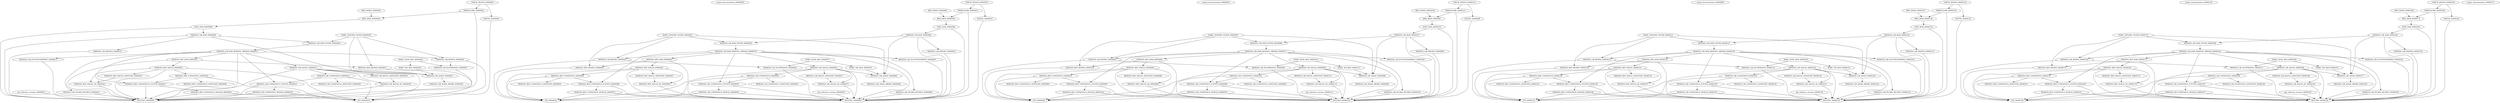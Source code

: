 strict digraph "DOTWorkflow-synthetic-instance" {
 graph [executedat="2024-09-10T17:06:54.002907+02:00",
  makespan=0,
  name="DOTWorkflow-synthetic-instance"
 ];
 CHECK_DESIGN_00000001 [label="CHECK_DESIGN_00000001"];
 TRIMGALORE_00000002 [label="TRIMGALORE_00000002"];
 CHECK_DESIGN_00000001 -> TRIMGALORE_00000002 ;
 FASTQC_00000003 [label="FASTQC_00000003"];
 CHECK_DESIGN_00000001 -> FASTQC_00000003 ;
 BWA_MEM_00000004 [label="BWA_MEM_00000004"];
 TRIMGALORE_00000002 -> BWA_MEM_00000004 ;
 MULTIQC_00000006 [label="MULTIQC_00000006"];
 TRIMGALORE_00000002 -> MULTIQC_00000006 ;
 FASTQC_00000003 -> MULTIQC_00000006 ;
 SORT_BAM_00000008 [label="SORT_BAM_00000008"];
 BWA_MEM_00000004 -> SORT_BAM_00000008 ;
 BWA_INDEX_00000005 [label="BWA_INDEX_00000005"];
 BWA_INDEX_00000005 -> BWA_MEM_00000004 ;
 MERGED_LIB_PLOTPROFILE_00000007 [label="MERGED_LIB_PLOTPROFILE_00000007"];
 MERGED_LIB_PLOTPROFILE_00000007 -> MULTIQC_00000006 ;
 SORT_BAM_00000008 -> MULTIQC_00000006 ;
 MERGED_LIB_BAM_00000009 [label="MERGED_LIB_BAM_00000009"];
 SORT_BAM_00000008 -> MERGED_LIB_BAM_00000009 ;
 MERGED_LIB_BAM_00000009 -> MULTIQC_00000006 ;
 MERGED_LIB_PRESEQ_00000010 [label="MERGED_LIB_PRESEQ_00000010"];
 MERGED_LIB_BAM_00000009 -> MERGED_LIB_PRESEQ_00000010 ;
 MERGED_LIB_ATAQV_00000027 [label="MERGED_LIB_ATAQV_00000027"];
 MERGED_LIB_BAM_00000009 -> MERGED_LIB_ATAQV_00000027 ;
 MERGED_LIB_BAM_FILTER_00000030 [label="MERGED_LIB_BAM_FILTER_00000030"];
 MERGED_LIB_BAM_00000009 -> MERGED_LIB_BAM_FILTER_00000030 ;
 MERGED_LIB_PRESEQ_00000010 -> MULTIQC_00000006 ;
 MERGED_LIB_BAM_REMOVE_ORPHAN_00000011 [label="MERGED_LIB_BAM_REMOVE_ORPHAN_00000011"];
 MERGED_LIB_BAM_REMOVE_ORPHAN_00000011 -> MULTIQC_00000006 ;
 MERGED_LIB_PICARD_METRICS_00000012 [label="MERGED_LIB_PICARD_METRICS_00000012"];
 MERGED_LIB_BAM_REMOVE_ORPHAN_00000011 -> MERGED_LIB_PICARD_METRICS_00000012 ;
 MERGED_LIB_PLOTFINGERPRINT_00000013 [label="MERGED_LIB_PLOTFINGERPRINT_00000013"];
 MERGED_LIB_BAM_REMOVE_ORPHAN_00000011 -> MERGED_LIB_PLOTFINGERPRINT_00000013 ;
 MERGED_LIB_MACS2_00000014 [label="MERGED_LIB_MACS2_00000014"];
 MERGED_LIB_BAM_REMOVE_ORPHAN_00000011 -> MERGED_LIB_MACS2_00000014 ;
 MERGED_LIB_CONSENSUS_COUNTS_00000015 [label="MERGED_LIB_CONSENSUS_COUNTS_00000015"];
 MERGED_LIB_BAM_REMOVE_ORPHAN_00000011 -> MERGED_LIB_CONSENSUS_COUNTS_00000015 ;
 MERGED_REP_BAM_00000016 [label="MERGED_REP_BAM_00000016"];
 MERGED_LIB_BAM_REMOVE_ORPHAN_00000011 -> MERGED_REP_BAM_00000016 ;
 MERGED_REP_CONSENSUS_COUNTS_00000017 [label="MERGED_REP_CONSENSUS_COUNTS_00000017"];
 MERGED_LIB_BAM_REMOVE_ORPHAN_00000011 -> MERGED_REP_CONSENSUS_COUNTS_00000017 ;
 MERGED_LIB_BIGWIG_00000026 [label="MERGED_LIB_BIGWIG_00000026"];
 MERGED_LIB_BAM_REMOVE_ORPHAN_00000011 -> MERGED_LIB_BIGWIG_00000026 ;
 MERGED_LIB_PICARD_METRICS_00000012 -> MULTIQC_00000006 ;
 MERGED_LIB_PLOTFINGERPRINT_00000013 -> MULTIQC_00000006 ;
 MERGED_LIB_MACS2_00000014 -> MULTIQC_00000006 ;
 MERGED_LIB_MACS2_QC_00000018 [label="MERGED_LIB_MACS2_QC_00000018"];
 MERGED_LIB_MACS2_00000014 -> MERGED_LIB_MACS2_QC_00000018 ;
 MERGED_LIB_MACS2_00000014 -> MERGED_LIB_ATAQV_00000027 ;
 MERGED_LIB_CONSENSUS_00000032 [label="MERGED_LIB_CONSENSUS_00000032"];
 MERGED_LIB_MACS2_00000014 -> MERGED_LIB_CONSENSUS_00000032 ;
 IGV_00000034 [label="IGV_00000034"];
 MERGED_LIB_MACS2_00000014 -> IGV_00000034 ;
 MERGED_LIB_MACS2_ANNOTATE_00000035 [label="MERGED_LIB_MACS2_ANNOTATE_00000035"];
 MERGED_LIB_MACS2_00000014 -> MERGED_LIB_MACS2_ANNOTATE_00000035 ;
 MERGED_LIB_CONSENSUS_COUNTS_00000015 -> MULTIQC_00000006 ;
 MERGED_LIB_CONSENSUS_DESEQ2_00000019 [label="MERGED_LIB_CONSENSUS_DESEQ2_00000019"];
 MERGED_LIB_CONSENSUS_COUNTS_00000015 -> MERGED_LIB_CONSENSUS_DESEQ2_00000019 ;
 MERGED_REP_BAM_00000016 -> MULTIQC_00000006 ;
 MERGED_REP_MACS2_00000020 [label="MERGED_REP_MACS2_00000020"];
 MERGED_REP_BAM_00000016 -> MERGED_REP_MACS2_00000020 ;
 MERGED_REP_BIGWIG_00000031 [label="MERGED_REP_BIGWIG_00000031"];
 MERGED_REP_BAM_00000016 -> MERGED_REP_BIGWIG_00000031 ;
 MERGED_REP_CONSENSUS_COUNTS_00000017 -> MULTIQC_00000006 ;
 MERGED_REP_CONSENSUS_DESEQ2_00000022 [label="MERGED_REP_CONSENSUS_DESEQ2_00000022"];
 MERGED_REP_CONSENSUS_COUNTS_00000017 -> MERGED_REP_CONSENSUS_DESEQ2_00000022 ;
 MERGED_LIB_MACS2_QC_00000018 -> MULTIQC_00000006 ;
 MERGED_LIB_CONSENSUS_DESEQ2_00000019 -> MULTIQC_00000006 ;
 MERGED_LIB_CONSENSUS_DESEQ2_00000019 -> IGV_00000034 ;
 MERGED_REP_MACS2_00000020 -> MULTIQC_00000006 ;
 MERGED_REP_MACS2_QC_00000021 [label="MERGED_REP_MACS2_QC_00000021"];
 MERGED_REP_MACS2_00000020 -> MERGED_REP_MACS2_QC_00000021 ;
 MERGED_REP_CONSENSUS_00000033 [label="MERGED_REP_CONSENSUS_00000033"];
 MERGED_REP_MACS2_00000020 -> MERGED_REP_CONSENSUS_00000033 ;
 MERGED_REP_MACS2_00000020 -> IGV_00000034 ;
 MERGED_REP_MACS2_ANNOTATE_00000037 [label="MERGED_REP_MACS2_ANNOTATE_00000037"];
 MERGED_REP_MACS2_00000020 -> MERGED_REP_MACS2_ANNOTATE_00000037 ;
 MERGED_REP_MACS2_QC_00000021 -> MULTIQC_00000006 ;
 MERGED_REP_CONSENSUS_DESEQ2_00000022 -> MULTIQC_00000006 ;
 MERGED_REP_CONSENSUS_DESEQ2_00000022 -> IGV_00000034 ;
 get_software_versions_00000023 [label="get_software_versions_00000023"];
 get_software_versions_00000023 -> MULTIQC_00000006 ;
 MAKE_GENE_BED_00000024 [label="MAKE_GENE_BED_00000024"];
 MAKE_GENE_BED_00000024 -> MERGED_LIB_PLOTPROFILE_00000007 ;
 MAKE_TSS_BED_00000025 [label="MAKE_TSS_BED_00000025"];
 MAKE_GENE_BED_00000024 -> MAKE_TSS_BED_00000025 ;
 MAKE_TSS_BED_00000025 -> MERGED_LIB_ATAQV_00000027 ;
 MERGED_LIB_BIGWIG_00000026 -> MERGED_LIB_PLOTPROFILE_00000007 ;
 MERGED_LIB_BIGWIG_00000026 -> IGV_00000034 ;
 MERGED_LIB_ATAQV_MKARV_00000029 [label="MERGED_LIB_ATAQV_MKARV_00000029"];
 MERGED_LIB_ATAQV_00000027 -> MERGED_LIB_ATAQV_MKARV_00000029 ;
 MAKE_GENOME_FILTER_00000028 [label="MAKE_GENOME_FILTER_00000028"];
 MAKE_GENOME_FILTER_00000028 -> MERGED_LIB_BIGWIG_00000026 ;
 MAKE_GENOME_FILTER_00000028 -> MERGED_LIB_ATAQV_00000027 ;
 MAKE_GENOME_FILTER_00000028 -> MERGED_LIB_BAM_FILTER_00000030 ;
 MAKE_GENOME_FILTER_00000028 -> MERGED_REP_BIGWIG_00000031 ;
 MERGED_LIB_BAM_FILTER_00000030 -> MERGED_LIB_BAM_REMOVE_ORPHAN_00000011 ;
 MERGED_REP_BIGWIG_00000031 -> IGV_00000034 ;
 MERGED_LIB_CONSENSUS_00000032 -> MERGED_LIB_CONSENSUS_COUNTS_00000015 ;
 MERGED_LIB_CONSENSUS_00000032 -> IGV_00000034 ;
 MERGED_LIB_CONSENSUS_ANNOTATE_00000036 [label="MERGED_LIB_CONSENSUS_ANNOTATE_00000036"];
 MERGED_LIB_CONSENSUS_00000032 -> MERGED_LIB_CONSENSUS_ANNOTATE_00000036 ;
 MERGED_REP_CONSENSUS_00000033 -> MERGED_REP_CONSENSUS_COUNTS_00000017 ;
 MERGED_REP_CONSENSUS_00000033 -> IGV_00000034 ;
 MERGED_REP_CONSENSUS_ANNOTATE_00000038 [label="MERGED_REP_CONSENSUS_ANNOTATE_00000038"];
 MERGED_REP_CONSENSUS_00000033 -> MERGED_REP_CONSENSUS_ANNOTATE_00000038 ;
 MERGED_LIB_MACS2_ANNOTATE_00000035 -> MERGED_LIB_MACS2_QC_00000018 ;
 MERGED_REP_MACS2_ANNOTATE_00000037 -> MERGED_REP_MACS2_QC_00000021 ;
 output_documentation_00000039 [label="output_documentation_00000039"];
 MERGED_LIB_CONSENSUS_DESEQ2_00000040 [label="MERGED_LIB_CONSENSUS_DESEQ2_00000040"];
 IGV_00000043 [label="IGV_00000043"];
 MERGED_LIB_CONSENSUS_DESEQ2_00000040 -> IGV_00000043 ;
 MULTIQC_00000065 [label="MULTIQC_00000065"];
 MERGED_LIB_CONSENSUS_DESEQ2_00000040 -> MULTIQC_00000065 ;
 MERGED_LIB_PRESEQ_00000041 [label="MERGED_LIB_PRESEQ_00000041"];
 MERGED_LIB_PRESEQ_00000041 -> MULTIQC_00000065 ;
 MERGED_LIB_BIGWIG_00000042 [label="MERGED_LIB_BIGWIG_00000042"];
 MERGED_LIB_BIGWIG_00000042 -> IGV_00000043 ;
 MERGED_LIB_PLOTPROFILE_00000054 [label="MERGED_LIB_PLOTPROFILE_00000054"];
 MERGED_LIB_BIGWIG_00000042 -> MERGED_LIB_PLOTPROFILE_00000054 ;
 MERGED_REP_CONSENSUS_ANNOTATE_00000044 [label="MERGED_REP_CONSENSUS_ANNOTATE_00000044"];
 MERGED_REP_MACS2_00000045 [label="MERGED_REP_MACS2_00000045"];
 MERGED_REP_MACS2_00000045 -> IGV_00000043 ;
 MERGED_REP_MACS2_ANNOTATE_00000057 [label="MERGED_REP_MACS2_ANNOTATE_00000057"];
 MERGED_REP_MACS2_00000045 -> MERGED_REP_MACS2_ANNOTATE_00000057 ;
 MERGED_REP_MACS2_QC_00000059 [label="MERGED_REP_MACS2_QC_00000059"];
 MERGED_REP_MACS2_00000045 -> MERGED_REP_MACS2_QC_00000059 ;
 MERGED_REP_CONSENSUS_00000062 [label="MERGED_REP_CONSENSUS_00000062"];
 MERGED_REP_MACS2_00000045 -> MERGED_REP_CONSENSUS_00000062 ;
 MERGED_REP_MACS2_00000045 -> MULTIQC_00000065 ;
 MERGED_LIB_ATAQV_MKARV_00000046 [label="MERGED_LIB_ATAQV_MKARV_00000046"];
 FASTQC_00000047 [label="FASTQC_00000047"];
 FASTQC_00000047 -> MULTIQC_00000065 ;
 MERGED_REP_CONSENSUS_COUNTS_00000048 [label="MERGED_REP_CONSENSUS_COUNTS_00000048"];
 MERGED_REP_CONSENSUS_COUNTS_00000048 -> MULTIQC_00000065 ;
 MERGED_REP_CONSENSUS_DESEQ2_00000070 [label="MERGED_REP_CONSENSUS_DESEQ2_00000070"];
 MERGED_REP_CONSENSUS_COUNTS_00000048 -> MERGED_REP_CONSENSUS_DESEQ2_00000070 ;
 MERGED_LIB_BAM_FILTER_00000049 [label="MERGED_LIB_BAM_FILTER_00000049"];
 MERGED_LIB_BAM_REMOVE_ORPHAN_00000078 [label="MERGED_LIB_BAM_REMOVE_ORPHAN_00000078"];
 MERGED_LIB_BAM_FILTER_00000049 -> MERGED_LIB_BAM_REMOVE_ORPHAN_00000078 ;
 MERGED_LIB_CONSENSUS_COUNTS_00000050 [label="MERGED_LIB_CONSENSUS_COUNTS_00000050"];
 MERGED_LIB_CONSENSUS_COUNTS_00000050 -> MERGED_LIB_CONSENSUS_DESEQ2_00000040 ;
 MERGED_LIB_CONSENSUS_COUNTS_00000050 -> MULTIQC_00000065 ;
 MERGED_LIB_MACS2_00000051 [label="MERGED_LIB_MACS2_00000051"];
 MERGED_LIB_MACS2_00000051 -> IGV_00000043 ;
 MERGED_LIB_ATAQV_00000060 [label="MERGED_LIB_ATAQV_00000060"];
 MERGED_LIB_MACS2_00000051 -> MERGED_LIB_ATAQV_00000060 ;
 MERGED_LIB_CONSENSUS_00000063 [label="MERGED_LIB_CONSENSUS_00000063"];
 MERGED_LIB_MACS2_00000051 -> MERGED_LIB_CONSENSUS_00000063 ;
 MERGED_LIB_MACS2_00000051 -> MULTIQC_00000065 ;
 MERGED_LIB_MACS2_ANNOTATE_00000071 [label="MERGED_LIB_MACS2_ANNOTATE_00000071"];
 MERGED_LIB_MACS2_00000051 -> MERGED_LIB_MACS2_ANNOTATE_00000071 ;
 MERGED_LIB_MACS2_QC_00000073 [label="MERGED_LIB_MACS2_QC_00000073"];
 MERGED_LIB_MACS2_00000051 -> MERGED_LIB_MACS2_QC_00000073 ;
 MERGED_LIB_CONSENSUS_ANNOTATE_00000052 [label="MERGED_LIB_CONSENSUS_ANNOTATE_00000052"];
 MAKE_GENOME_FILTER_00000053 [label="MAKE_GENOME_FILTER_00000053"];
 MAKE_GENOME_FILTER_00000053 -> MERGED_LIB_BIGWIG_00000042 ;
 MAKE_GENOME_FILTER_00000053 -> MERGED_LIB_BAM_FILTER_00000049 ;
 MAKE_GENOME_FILTER_00000053 -> MERGED_LIB_ATAQV_00000060 ;
 MERGED_REP_BIGWIG_00000061 [label="MERGED_REP_BIGWIG_00000061"];
 MAKE_GENOME_FILTER_00000053 -> MERGED_REP_BIGWIG_00000061 ;
 MERGED_LIB_PLOTPROFILE_00000054 -> MULTIQC_00000065 ;
 MERGED_REP_BAM_00000055 [label="MERGED_REP_BAM_00000055"];
 MERGED_REP_BAM_00000055 -> MERGED_REP_MACS2_00000045 ;
 MERGED_REP_BAM_00000055 -> MERGED_REP_BIGWIG_00000061 ;
 MERGED_REP_BAM_00000055 -> MULTIQC_00000065 ;
 output_documentation_00000056 [label="output_documentation_00000056"];
 MERGED_REP_MACS2_ANNOTATE_00000057 -> MERGED_REP_MACS2_QC_00000059 ;
 BWA_MEM_00000058 [label="BWA_MEM_00000058"];
 SORT_BAM_00000064 [label="SORT_BAM_00000064"];
 BWA_MEM_00000058 -> SORT_BAM_00000064 ;
 MERGED_REP_MACS2_QC_00000059 -> MULTIQC_00000065 ;
 MERGED_LIB_ATAQV_00000060 -> MERGED_LIB_ATAQV_MKARV_00000046 ;
 MERGED_REP_BIGWIG_00000061 -> IGV_00000043 ;
 MERGED_REP_CONSENSUS_00000062 -> IGV_00000043 ;
 MERGED_REP_CONSENSUS_00000062 -> MERGED_REP_CONSENSUS_ANNOTATE_00000044 ;
 MERGED_REP_CONSENSUS_00000062 -> MERGED_REP_CONSENSUS_COUNTS_00000048 ;
 MERGED_LIB_CONSENSUS_00000063 -> IGV_00000043 ;
 MERGED_LIB_CONSENSUS_00000063 -> MERGED_LIB_CONSENSUS_COUNTS_00000050 ;
 MERGED_LIB_CONSENSUS_00000063 -> MERGED_LIB_CONSENSUS_ANNOTATE_00000052 ;
 SORT_BAM_00000064 -> MULTIQC_00000065 ;
 MERGED_LIB_BAM_00000068 [label="MERGED_LIB_BAM_00000068"];
 SORT_BAM_00000064 -> MERGED_LIB_BAM_00000068 ;
 MERGED_LIB_PICARD_METRICS_00000066 [label="MERGED_LIB_PICARD_METRICS_00000066"];
 MERGED_LIB_PICARD_METRICS_00000066 -> MULTIQC_00000065 ;
 MERGED_LIB_PLOTFINGERPRINT_00000067 [label="MERGED_LIB_PLOTFINGERPRINT_00000067"];
 MERGED_LIB_PLOTFINGERPRINT_00000067 -> MULTIQC_00000065 ;
 MERGED_LIB_BAM_00000068 -> MERGED_LIB_PRESEQ_00000041 ;
 MERGED_LIB_BAM_00000068 -> MERGED_LIB_BAM_FILTER_00000049 ;
 MERGED_LIB_BAM_00000068 -> MERGED_LIB_ATAQV_00000060 ;
 MERGED_LIB_BAM_00000068 -> MULTIQC_00000065 ;
 BWA_INDEX_00000069 [label="BWA_INDEX_00000069"];
 BWA_INDEX_00000069 -> BWA_MEM_00000058 ;
 MERGED_REP_CONSENSUS_DESEQ2_00000070 -> IGV_00000043 ;
 MERGED_REP_CONSENSUS_DESEQ2_00000070 -> MULTIQC_00000065 ;
 MERGED_LIB_MACS2_ANNOTATE_00000071 -> MERGED_LIB_MACS2_QC_00000073 ;
 TRIMGALORE_00000072 [label="TRIMGALORE_00000072"];
 TRIMGALORE_00000072 -> BWA_MEM_00000058 ;
 TRIMGALORE_00000072 -> MULTIQC_00000065 ;
 MERGED_LIB_MACS2_QC_00000073 -> MULTIQC_00000065 ;
 MAKE_TSS_BED_00000074 [label="MAKE_TSS_BED_00000074"];
 MAKE_TSS_BED_00000074 -> MERGED_LIB_ATAQV_00000060 ;
 CHECK_DESIGN_00000075 [label="CHECK_DESIGN_00000075"];
 CHECK_DESIGN_00000075 -> FASTQC_00000047 ;
 CHECK_DESIGN_00000075 -> TRIMGALORE_00000072 ;
 get_software_versions_00000076 [label="get_software_versions_00000076"];
 get_software_versions_00000076 -> MULTIQC_00000065 ;
 MAKE_GENE_BED_00000077 [label="MAKE_GENE_BED_00000077"];
 MAKE_GENE_BED_00000077 -> MERGED_LIB_PLOTPROFILE_00000054 ;
 MAKE_GENE_BED_00000077 -> MAKE_TSS_BED_00000074 ;
 MERGED_LIB_BAM_REMOVE_ORPHAN_00000078 -> MERGED_LIB_BIGWIG_00000042 ;
 MERGED_LIB_BAM_REMOVE_ORPHAN_00000078 -> MERGED_REP_CONSENSUS_COUNTS_00000048 ;
 MERGED_LIB_BAM_REMOVE_ORPHAN_00000078 -> MERGED_LIB_CONSENSUS_COUNTS_00000050 ;
 MERGED_LIB_BAM_REMOVE_ORPHAN_00000078 -> MERGED_LIB_MACS2_00000051 ;
 MERGED_LIB_BAM_REMOVE_ORPHAN_00000078 -> MERGED_REP_BAM_00000055 ;
 MERGED_LIB_BAM_REMOVE_ORPHAN_00000078 -> MULTIQC_00000065 ;
 MERGED_LIB_BAM_REMOVE_ORPHAN_00000078 -> MERGED_LIB_PICARD_METRICS_00000066 ;
 MERGED_LIB_BAM_REMOVE_ORPHAN_00000078 -> MERGED_LIB_PLOTFINGERPRINT_00000067 ;
 MERGED_LIB_CONSENSUS_DESEQ2_00000079 [label="MERGED_LIB_CONSENSUS_DESEQ2_00000079"];
 IGV_00000082 [label="IGV_00000082"];
 MERGED_LIB_CONSENSUS_DESEQ2_00000079 -> IGV_00000082 ;
 MULTIQC_00000104 [label="MULTIQC_00000104"];
 MERGED_LIB_CONSENSUS_DESEQ2_00000079 -> MULTIQC_00000104 ;
 MERGED_LIB_PRESEQ_00000080 [label="MERGED_LIB_PRESEQ_00000080"];
 MERGED_LIB_PRESEQ_00000080 -> MULTIQC_00000104 ;
 MERGED_LIB_BIGWIG_00000081 [label="MERGED_LIB_BIGWIG_00000081"];
 MERGED_LIB_BIGWIG_00000081 -> IGV_00000082 ;
 MERGED_LIB_PLOTPROFILE_00000093 [label="MERGED_LIB_PLOTPROFILE_00000093"];
 MERGED_LIB_BIGWIG_00000081 -> MERGED_LIB_PLOTPROFILE_00000093 ;
 MERGED_REP_CONSENSUS_ANNOTATE_00000083 [label="MERGED_REP_CONSENSUS_ANNOTATE_00000083"];
 MERGED_REP_MACS2_00000084 [label="MERGED_REP_MACS2_00000084"];
 MERGED_REP_MACS2_00000084 -> IGV_00000082 ;
 MERGED_REP_MACS2_ANNOTATE_00000096 [label="MERGED_REP_MACS2_ANNOTATE_00000096"];
 MERGED_REP_MACS2_00000084 -> MERGED_REP_MACS2_ANNOTATE_00000096 ;
 MERGED_REP_MACS2_QC_00000098 [label="MERGED_REP_MACS2_QC_00000098"];
 MERGED_REP_MACS2_00000084 -> MERGED_REP_MACS2_QC_00000098 ;
 MERGED_REP_CONSENSUS_00000101 [label="MERGED_REP_CONSENSUS_00000101"];
 MERGED_REP_MACS2_00000084 -> MERGED_REP_CONSENSUS_00000101 ;
 MERGED_REP_MACS2_00000084 -> MULTIQC_00000104 ;
 MERGED_LIB_ATAQV_MKARV_00000085 [label="MERGED_LIB_ATAQV_MKARV_00000085"];
 FASTQC_00000086 [label="FASTQC_00000086"];
 FASTQC_00000086 -> MULTIQC_00000104 ;
 MERGED_REP_CONSENSUS_COUNTS_00000087 [label="MERGED_REP_CONSENSUS_COUNTS_00000087"];
 MERGED_REP_CONSENSUS_COUNTS_00000087 -> MULTIQC_00000104 ;
 MERGED_REP_CONSENSUS_DESEQ2_00000109 [label="MERGED_REP_CONSENSUS_DESEQ2_00000109"];
 MERGED_REP_CONSENSUS_COUNTS_00000087 -> MERGED_REP_CONSENSUS_DESEQ2_00000109 ;
 MERGED_LIB_BAM_FILTER_00000088 [label="MERGED_LIB_BAM_FILTER_00000088"];
 MERGED_LIB_BAM_REMOVE_ORPHAN_00000117 [label="MERGED_LIB_BAM_REMOVE_ORPHAN_00000117"];
 MERGED_LIB_BAM_FILTER_00000088 -> MERGED_LIB_BAM_REMOVE_ORPHAN_00000117 ;
 MERGED_LIB_CONSENSUS_COUNTS_00000089 [label="MERGED_LIB_CONSENSUS_COUNTS_00000089"];
 MERGED_LIB_CONSENSUS_COUNTS_00000089 -> MERGED_LIB_CONSENSUS_DESEQ2_00000079 ;
 MERGED_LIB_CONSENSUS_COUNTS_00000089 -> MULTIQC_00000104 ;
 MERGED_LIB_MACS2_00000090 [label="MERGED_LIB_MACS2_00000090"];
 MERGED_LIB_MACS2_00000090 -> IGV_00000082 ;
 MERGED_LIB_ATAQV_00000099 [label="MERGED_LIB_ATAQV_00000099"];
 MERGED_LIB_MACS2_00000090 -> MERGED_LIB_ATAQV_00000099 ;
 MERGED_LIB_CONSENSUS_00000102 [label="MERGED_LIB_CONSENSUS_00000102"];
 MERGED_LIB_MACS2_00000090 -> MERGED_LIB_CONSENSUS_00000102 ;
 MERGED_LIB_MACS2_00000090 -> MULTIQC_00000104 ;
 MERGED_LIB_MACS2_ANNOTATE_00000110 [label="MERGED_LIB_MACS2_ANNOTATE_00000110"];
 MERGED_LIB_MACS2_00000090 -> MERGED_LIB_MACS2_ANNOTATE_00000110 ;
 MERGED_LIB_MACS2_QC_00000112 [label="MERGED_LIB_MACS2_QC_00000112"];
 MERGED_LIB_MACS2_00000090 -> MERGED_LIB_MACS2_QC_00000112 ;
 MERGED_LIB_CONSENSUS_ANNOTATE_00000091 [label="MERGED_LIB_CONSENSUS_ANNOTATE_00000091"];
 MAKE_GENOME_FILTER_00000092 [label="MAKE_GENOME_FILTER_00000092"];
 MAKE_GENOME_FILTER_00000092 -> MERGED_LIB_BIGWIG_00000081 ;
 MAKE_GENOME_FILTER_00000092 -> MERGED_LIB_BAM_FILTER_00000088 ;
 MAKE_GENOME_FILTER_00000092 -> MERGED_LIB_ATAQV_00000099 ;
 MERGED_REP_BIGWIG_00000100 [label="MERGED_REP_BIGWIG_00000100"];
 MAKE_GENOME_FILTER_00000092 -> MERGED_REP_BIGWIG_00000100 ;
 MERGED_LIB_PLOTPROFILE_00000093 -> MULTIQC_00000104 ;
 MERGED_REP_BAM_00000094 [label="MERGED_REP_BAM_00000094"];
 MERGED_REP_BAM_00000094 -> MERGED_REP_MACS2_00000084 ;
 MERGED_REP_BAM_00000094 -> MERGED_REP_BIGWIG_00000100 ;
 MERGED_REP_BAM_00000094 -> MULTIQC_00000104 ;
 output_documentation_00000095 [label="output_documentation_00000095"];
 MERGED_REP_MACS2_ANNOTATE_00000096 -> MERGED_REP_MACS2_QC_00000098 ;
 BWA_MEM_00000097 [label="BWA_MEM_00000097"];
 SORT_BAM_00000103 [label="SORT_BAM_00000103"];
 BWA_MEM_00000097 -> SORT_BAM_00000103 ;
 MERGED_REP_MACS2_QC_00000098 -> MULTIQC_00000104 ;
 MERGED_LIB_ATAQV_00000099 -> MERGED_LIB_ATAQV_MKARV_00000085 ;
 MERGED_REP_BIGWIG_00000100 -> IGV_00000082 ;
 MERGED_REP_CONSENSUS_00000101 -> IGV_00000082 ;
 MERGED_REP_CONSENSUS_00000101 -> MERGED_REP_CONSENSUS_ANNOTATE_00000083 ;
 MERGED_REP_CONSENSUS_00000101 -> MERGED_REP_CONSENSUS_COUNTS_00000087 ;
 MERGED_LIB_CONSENSUS_00000102 -> IGV_00000082 ;
 MERGED_LIB_CONSENSUS_00000102 -> MERGED_LIB_CONSENSUS_COUNTS_00000089 ;
 MERGED_LIB_CONSENSUS_00000102 -> MERGED_LIB_CONSENSUS_ANNOTATE_00000091 ;
 SORT_BAM_00000103 -> MULTIQC_00000104 ;
 MERGED_LIB_BAM_00000107 [label="MERGED_LIB_BAM_00000107"];
 SORT_BAM_00000103 -> MERGED_LIB_BAM_00000107 ;
 MERGED_LIB_PICARD_METRICS_00000105 [label="MERGED_LIB_PICARD_METRICS_00000105"];
 MERGED_LIB_PICARD_METRICS_00000105 -> MULTIQC_00000104 ;
 MERGED_LIB_PLOTFINGERPRINT_00000106 [label="MERGED_LIB_PLOTFINGERPRINT_00000106"];
 MERGED_LIB_PLOTFINGERPRINT_00000106 -> MULTIQC_00000104 ;
 MERGED_LIB_BAM_00000107 -> MERGED_LIB_PRESEQ_00000080 ;
 MERGED_LIB_BAM_00000107 -> MERGED_LIB_BAM_FILTER_00000088 ;
 MERGED_LIB_BAM_00000107 -> MERGED_LIB_ATAQV_00000099 ;
 MERGED_LIB_BAM_00000107 -> MULTIQC_00000104 ;
 BWA_INDEX_00000108 [label="BWA_INDEX_00000108"];
 BWA_INDEX_00000108 -> BWA_MEM_00000097 ;
 MERGED_REP_CONSENSUS_DESEQ2_00000109 -> IGV_00000082 ;
 MERGED_REP_CONSENSUS_DESEQ2_00000109 -> MULTIQC_00000104 ;
 MERGED_LIB_MACS2_ANNOTATE_00000110 -> MERGED_LIB_MACS2_QC_00000112 ;
 TRIMGALORE_00000111 [label="TRIMGALORE_00000111"];
 TRIMGALORE_00000111 -> BWA_MEM_00000097 ;
 TRIMGALORE_00000111 -> MULTIQC_00000104 ;
 MERGED_LIB_MACS2_QC_00000112 -> MULTIQC_00000104 ;
 MAKE_TSS_BED_00000113 [label="MAKE_TSS_BED_00000113"];
 MAKE_TSS_BED_00000113 -> MERGED_LIB_ATAQV_00000099 ;
 CHECK_DESIGN_00000114 [label="CHECK_DESIGN_00000114"];
 CHECK_DESIGN_00000114 -> FASTQC_00000086 ;
 CHECK_DESIGN_00000114 -> TRIMGALORE_00000111 ;
 get_software_versions_00000115 [label="get_software_versions_00000115"];
 get_software_versions_00000115 -> MULTIQC_00000104 ;
 MAKE_GENE_BED_00000116 [label="MAKE_GENE_BED_00000116"];
 MAKE_GENE_BED_00000116 -> MERGED_LIB_PLOTPROFILE_00000093 ;
 MAKE_GENE_BED_00000116 -> MAKE_TSS_BED_00000113 ;
 MERGED_LIB_BAM_REMOVE_ORPHAN_00000117 -> MERGED_LIB_BIGWIG_00000081 ;
 MERGED_LIB_BAM_REMOVE_ORPHAN_00000117 -> MERGED_REP_CONSENSUS_COUNTS_00000087 ;
 MERGED_LIB_BAM_REMOVE_ORPHAN_00000117 -> MERGED_LIB_CONSENSUS_COUNTS_00000089 ;
 MERGED_LIB_BAM_REMOVE_ORPHAN_00000117 -> MERGED_LIB_MACS2_00000090 ;
 MERGED_LIB_BAM_REMOVE_ORPHAN_00000117 -> MERGED_REP_BAM_00000094 ;
 MERGED_LIB_BAM_REMOVE_ORPHAN_00000117 -> MULTIQC_00000104 ;
 MERGED_LIB_BAM_REMOVE_ORPHAN_00000117 -> MERGED_LIB_PICARD_METRICS_00000105 ;
 MERGED_LIB_BAM_REMOVE_ORPHAN_00000117 -> MERGED_LIB_PLOTFINGERPRINT_00000106 ;
 MERGED_LIB_CONSENSUS_DESEQ2_00000118 [label="MERGED_LIB_CONSENSUS_DESEQ2_00000118"];
 IGV_00000121 [label="IGV_00000121"];
 MERGED_LIB_CONSENSUS_DESEQ2_00000118 -> IGV_00000121 ;
 MULTIQC_00000143 [label="MULTIQC_00000143"];
 MERGED_LIB_CONSENSUS_DESEQ2_00000118 -> MULTIQC_00000143 ;
 MERGED_LIB_PRESEQ_00000119 [label="MERGED_LIB_PRESEQ_00000119"];
 MERGED_LIB_PRESEQ_00000119 -> MULTIQC_00000143 ;
 MERGED_LIB_BIGWIG_00000120 [label="MERGED_LIB_BIGWIG_00000120"];
 MERGED_LIB_BIGWIG_00000120 -> IGV_00000121 ;
 MERGED_LIB_PLOTPROFILE_00000132 [label="MERGED_LIB_PLOTPROFILE_00000132"];
 MERGED_LIB_BIGWIG_00000120 -> MERGED_LIB_PLOTPROFILE_00000132 ;
 MERGED_REP_CONSENSUS_ANNOTATE_00000122 [label="MERGED_REP_CONSENSUS_ANNOTATE_00000122"];
 MERGED_REP_MACS2_00000123 [label="MERGED_REP_MACS2_00000123"];
 MERGED_REP_MACS2_00000123 -> IGV_00000121 ;
 MERGED_REP_MACS2_ANNOTATE_00000135 [label="MERGED_REP_MACS2_ANNOTATE_00000135"];
 MERGED_REP_MACS2_00000123 -> MERGED_REP_MACS2_ANNOTATE_00000135 ;
 MERGED_REP_MACS2_QC_00000137 [label="MERGED_REP_MACS2_QC_00000137"];
 MERGED_REP_MACS2_00000123 -> MERGED_REP_MACS2_QC_00000137 ;
 MERGED_REP_CONSENSUS_00000140 [label="MERGED_REP_CONSENSUS_00000140"];
 MERGED_REP_MACS2_00000123 -> MERGED_REP_CONSENSUS_00000140 ;
 MERGED_REP_MACS2_00000123 -> MULTIQC_00000143 ;
 MERGED_LIB_ATAQV_MKARV_00000124 [label="MERGED_LIB_ATAQV_MKARV_00000124"];
 FASTQC_00000125 [label="FASTQC_00000125"];
 FASTQC_00000125 -> MULTIQC_00000143 ;
 MERGED_REP_CONSENSUS_COUNTS_00000126 [label="MERGED_REP_CONSENSUS_COUNTS_00000126"];
 MERGED_REP_CONSENSUS_COUNTS_00000126 -> MULTIQC_00000143 ;
 MERGED_REP_CONSENSUS_DESEQ2_00000148 [label="MERGED_REP_CONSENSUS_DESEQ2_00000148"];
 MERGED_REP_CONSENSUS_COUNTS_00000126 -> MERGED_REP_CONSENSUS_DESEQ2_00000148 ;
 MERGED_LIB_BAM_FILTER_00000127 [label="MERGED_LIB_BAM_FILTER_00000127"];
 MERGED_LIB_BAM_REMOVE_ORPHAN_00000156 [label="MERGED_LIB_BAM_REMOVE_ORPHAN_00000156"];
 MERGED_LIB_BAM_FILTER_00000127 -> MERGED_LIB_BAM_REMOVE_ORPHAN_00000156 ;
 MERGED_LIB_CONSENSUS_COUNTS_00000128 [label="MERGED_LIB_CONSENSUS_COUNTS_00000128"];
 MERGED_LIB_CONSENSUS_COUNTS_00000128 -> MERGED_LIB_CONSENSUS_DESEQ2_00000118 ;
 MERGED_LIB_CONSENSUS_COUNTS_00000128 -> MULTIQC_00000143 ;
 MERGED_LIB_MACS2_00000129 [label="MERGED_LIB_MACS2_00000129"];
 MERGED_LIB_MACS2_00000129 -> IGV_00000121 ;
 MERGED_LIB_ATAQV_00000138 [label="MERGED_LIB_ATAQV_00000138"];
 MERGED_LIB_MACS2_00000129 -> MERGED_LIB_ATAQV_00000138 ;
 MERGED_LIB_CONSENSUS_00000141 [label="MERGED_LIB_CONSENSUS_00000141"];
 MERGED_LIB_MACS2_00000129 -> MERGED_LIB_CONSENSUS_00000141 ;
 MERGED_LIB_MACS2_00000129 -> MULTIQC_00000143 ;
 MERGED_LIB_MACS2_ANNOTATE_00000149 [label="MERGED_LIB_MACS2_ANNOTATE_00000149"];
 MERGED_LIB_MACS2_00000129 -> MERGED_LIB_MACS2_ANNOTATE_00000149 ;
 MERGED_LIB_MACS2_QC_00000151 [label="MERGED_LIB_MACS2_QC_00000151"];
 MERGED_LIB_MACS2_00000129 -> MERGED_LIB_MACS2_QC_00000151 ;
 MERGED_LIB_CONSENSUS_ANNOTATE_00000130 [label="MERGED_LIB_CONSENSUS_ANNOTATE_00000130"];
 MAKE_GENOME_FILTER_00000131 [label="MAKE_GENOME_FILTER_00000131"];
 MAKE_GENOME_FILTER_00000131 -> MERGED_LIB_BIGWIG_00000120 ;
 MAKE_GENOME_FILTER_00000131 -> MERGED_LIB_BAM_FILTER_00000127 ;
 MAKE_GENOME_FILTER_00000131 -> MERGED_LIB_ATAQV_00000138 ;
 MERGED_REP_BIGWIG_00000139 [label="MERGED_REP_BIGWIG_00000139"];
 MAKE_GENOME_FILTER_00000131 -> MERGED_REP_BIGWIG_00000139 ;
 MERGED_LIB_PLOTPROFILE_00000132 -> MULTIQC_00000143 ;
 MERGED_REP_BAM_00000133 [label="MERGED_REP_BAM_00000133"];
 MERGED_REP_BAM_00000133 -> MERGED_REP_MACS2_00000123 ;
 MERGED_REP_BAM_00000133 -> MERGED_REP_BIGWIG_00000139 ;
 MERGED_REP_BAM_00000133 -> MULTIQC_00000143 ;
 output_documentation_00000134 [label="output_documentation_00000134"];
 MERGED_REP_MACS2_ANNOTATE_00000135 -> MERGED_REP_MACS2_QC_00000137 ;
 BWA_MEM_00000136 [label="BWA_MEM_00000136"];
 SORT_BAM_00000142 [label="SORT_BAM_00000142"];
 BWA_MEM_00000136 -> SORT_BAM_00000142 ;
 MERGED_REP_MACS2_QC_00000137 -> MULTIQC_00000143 ;
 MERGED_LIB_ATAQV_00000138 -> MERGED_LIB_ATAQV_MKARV_00000124 ;
 MERGED_REP_BIGWIG_00000139 -> IGV_00000121 ;
 MERGED_REP_CONSENSUS_00000140 -> IGV_00000121 ;
 MERGED_REP_CONSENSUS_00000140 -> MERGED_REP_CONSENSUS_ANNOTATE_00000122 ;
 MERGED_REP_CONSENSUS_00000140 -> MERGED_REP_CONSENSUS_COUNTS_00000126 ;
 MERGED_LIB_CONSENSUS_00000141 -> IGV_00000121 ;
 MERGED_LIB_CONSENSUS_00000141 -> MERGED_LIB_CONSENSUS_COUNTS_00000128 ;
 MERGED_LIB_CONSENSUS_00000141 -> MERGED_LIB_CONSENSUS_ANNOTATE_00000130 ;
 SORT_BAM_00000142 -> MULTIQC_00000143 ;
 MERGED_LIB_BAM_00000146 [label="MERGED_LIB_BAM_00000146"];
 SORT_BAM_00000142 -> MERGED_LIB_BAM_00000146 ;
 MERGED_LIB_PICARD_METRICS_00000144 [label="MERGED_LIB_PICARD_METRICS_00000144"];
 MERGED_LIB_PICARD_METRICS_00000144 -> MULTIQC_00000143 ;
 MERGED_LIB_PLOTFINGERPRINT_00000145 [label="MERGED_LIB_PLOTFINGERPRINT_00000145"];
 MERGED_LIB_PLOTFINGERPRINT_00000145 -> MULTIQC_00000143 ;
 MERGED_LIB_BAM_00000146 -> MERGED_LIB_PRESEQ_00000119 ;
 MERGED_LIB_BAM_00000146 -> MERGED_LIB_BAM_FILTER_00000127 ;
 MERGED_LIB_BAM_00000146 -> MERGED_LIB_ATAQV_00000138 ;
 MERGED_LIB_BAM_00000146 -> MULTIQC_00000143 ;
 BWA_INDEX_00000147 [label="BWA_INDEX_00000147"];
 BWA_INDEX_00000147 -> BWA_MEM_00000136 ;
 MERGED_REP_CONSENSUS_DESEQ2_00000148 -> IGV_00000121 ;
 MERGED_REP_CONSENSUS_DESEQ2_00000148 -> MULTIQC_00000143 ;
 MERGED_LIB_MACS2_ANNOTATE_00000149 -> MERGED_LIB_MACS2_QC_00000151 ;
 TRIMGALORE_00000150 [label="TRIMGALORE_00000150"];
 TRIMGALORE_00000150 -> BWA_MEM_00000136 ;
 TRIMGALORE_00000150 -> MULTIQC_00000143 ;
 MERGED_LIB_MACS2_QC_00000151 -> MULTIQC_00000143 ;
 MAKE_TSS_BED_00000152 [label="MAKE_TSS_BED_00000152"];
 MAKE_TSS_BED_00000152 -> MERGED_LIB_ATAQV_00000138 ;
 CHECK_DESIGN_00000153 [label="CHECK_DESIGN_00000153"];
 CHECK_DESIGN_00000153 -> FASTQC_00000125 ;
 CHECK_DESIGN_00000153 -> TRIMGALORE_00000150 ;
 get_software_versions_00000154 [label="get_software_versions_00000154"];
 get_software_versions_00000154 -> MULTIQC_00000143 ;
 MAKE_GENE_BED_00000155 [label="MAKE_GENE_BED_00000155"];
 MAKE_GENE_BED_00000155 -> MERGED_LIB_PLOTPROFILE_00000132 ;
 MAKE_GENE_BED_00000155 -> MAKE_TSS_BED_00000152 ;
 MERGED_LIB_BAM_REMOVE_ORPHAN_00000156 -> MERGED_LIB_BIGWIG_00000120 ;
 MERGED_LIB_BAM_REMOVE_ORPHAN_00000156 -> MERGED_REP_CONSENSUS_COUNTS_00000126 ;
 MERGED_LIB_BAM_REMOVE_ORPHAN_00000156 -> MERGED_LIB_CONSENSUS_COUNTS_00000128 ;
 MERGED_LIB_BAM_REMOVE_ORPHAN_00000156 -> MERGED_LIB_MACS2_00000129 ;
 MERGED_LIB_BAM_REMOVE_ORPHAN_00000156 -> MERGED_REP_BAM_00000133 ;
 MERGED_LIB_BAM_REMOVE_ORPHAN_00000156 -> MULTIQC_00000143 ;
 MERGED_LIB_BAM_REMOVE_ORPHAN_00000156 -> MERGED_LIB_PICARD_METRICS_00000144 ;
 MERGED_LIB_BAM_REMOVE_ORPHAN_00000156 -> MERGED_LIB_PLOTFINGERPRINT_00000145 ;
 MERGED_LIB_CONSENSUS_DESEQ2_00000157 [label="MERGED_LIB_CONSENSUS_DESEQ2_00000157"];
 IGV_00000160 [label="IGV_00000160"];
 MERGED_LIB_CONSENSUS_DESEQ2_00000157 -> IGV_00000160 ;
 MULTIQC_00000182 [label="MULTIQC_00000182"];
 MERGED_LIB_CONSENSUS_DESEQ2_00000157 -> MULTIQC_00000182 ;
 MERGED_LIB_PRESEQ_00000158 [label="MERGED_LIB_PRESEQ_00000158"];
 MERGED_LIB_PRESEQ_00000158 -> MULTIQC_00000182 ;
 MERGED_LIB_BIGWIG_00000159 [label="MERGED_LIB_BIGWIG_00000159"];
 MERGED_LIB_BIGWIG_00000159 -> IGV_00000160 ;
 MERGED_LIB_PLOTPROFILE_00000171 [label="MERGED_LIB_PLOTPROFILE_00000171"];
 MERGED_LIB_BIGWIG_00000159 -> MERGED_LIB_PLOTPROFILE_00000171 ;
 MERGED_REP_CONSENSUS_ANNOTATE_00000161 [label="MERGED_REP_CONSENSUS_ANNOTATE_00000161"];
 MERGED_REP_MACS2_00000162 [label="MERGED_REP_MACS2_00000162"];
 MERGED_REP_MACS2_00000162 -> IGV_00000160 ;
 MERGED_REP_MACS2_ANNOTATE_00000174 [label="MERGED_REP_MACS2_ANNOTATE_00000174"];
 MERGED_REP_MACS2_00000162 -> MERGED_REP_MACS2_ANNOTATE_00000174 ;
 MERGED_REP_MACS2_QC_00000176 [label="MERGED_REP_MACS2_QC_00000176"];
 MERGED_REP_MACS2_00000162 -> MERGED_REP_MACS2_QC_00000176 ;
 MERGED_REP_CONSENSUS_00000179 [label="MERGED_REP_CONSENSUS_00000179"];
 MERGED_REP_MACS2_00000162 -> MERGED_REP_CONSENSUS_00000179 ;
 MERGED_REP_MACS2_00000162 -> MULTIQC_00000182 ;
 MERGED_LIB_ATAQV_MKARV_00000163 [label="MERGED_LIB_ATAQV_MKARV_00000163"];
 FASTQC_00000164 [label="FASTQC_00000164"];
 FASTQC_00000164 -> MULTIQC_00000182 ;
 MERGED_REP_CONSENSUS_COUNTS_00000165 [label="MERGED_REP_CONSENSUS_COUNTS_00000165"];
 MERGED_REP_CONSENSUS_COUNTS_00000165 -> MULTIQC_00000182 ;
 MERGED_REP_CONSENSUS_DESEQ2_00000187 [label="MERGED_REP_CONSENSUS_DESEQ2_00000187"];
 MERGED_REP_CONSENSUS_COUNTS_00000165 -> MERGED_REP_CONSENSUS_DESEQ2_00000187 ;
 MERGED_LIB_BAM_FILTER_00000166 [label="MERGED_LIB_BAM_FILTER_00000166"];
 MERGED_LIB_BAM_REMOVE_ORPHAN_00000195 [label="MERGED_LIB_BAM_REMOVE_ORPHAN_00000195"];
 MERGED_LIB_BAM_FILTER_00000166 -> MERGED_LIB_BAM_REMOVE_ORPHAN_00000195 ;
 MERGED_LIB_CONSENSUS_COUNTS_00000167 [label="MERGED_LIB_CONSENSUS_COUNTS_00000167"];
 MERGED_LIB_CONSENSUS_COUNTS_00000167 -> MERGED_LIB_CONSENSUS_DESEQ2_00000157 ;
 MERGED_LIB_CONSENSUS_COUNTS_00000167 -> MULTIQC_00000182 ;
 MERGED_LIB_MACS2_00000168 [label="MERGED_LIB_MACS2_00000168"];
 MERGED_LIB_MACS2_00000168 -> IGV_00000160 ;
 MERGED_LIB_ATAQV_00000177 [label="MERGED_LIB_ATAQV_00000177"];
 MERGED_LIB_MACS2_00000168 -> MERGED_LIB_ATAQV_00000177 ;
 MERGED_LIB_CONSENSUS_00000180 [label="MERGED_LIB_CONSENSUS_00000180"];
 MERGED_LIB_MACS2_00000168 -> MERGED_LIB_CONSENSUS_00000180 ;
 MERGED_LIB_MACS2_00000168 -> MULTIQC_00000182 ;
 MERGED_LIB_MACS2_ANNOTATE_00000188 [label="MERGED_LIB_MACS2_ANNOTATE_00000188"];
 MERGED_LIB_MACS2_00000168 -> MERGED_LIB_MACS2_ANNOTATE_00000188 ;
 MERGED_LIB_MACS2_QC_00000190 [label="MERGED_LIB_MACS2_QC_00000190"];
 MERGED_LIB_MACS2_00000168 -> MERGED_LIB_MACS2_QC_00000190 ;
 MERGED_LIB_CONSENSUS_ANNOTATE_00000169 [label="MERGED_LIB_CONSENSUS_ANNOTATE_00000169"];
 MAKE_GENOME_FILTER_00000170 [label="MAKE_GENOME_FILTER_00000170"];
 MAKE_GENOME_FILTER_00000170 -> MERGED_LIB_BIGWIG_00000159 ;
 MAKE_GENOME_FILTER_00000170 -> MERGED_LIB_BAM_FILTER_00000166 ;
 MAKE_GENOME_FILTER_00000170 -> MERGED_LIB_ATAQV_00000177 ;
 MERGED_REP_BIGWIG_00000178 [label="MERGED_REP_BIGWIG_00000178"];
 MAKE_GENOME_FILTER_00000170 -> MERGED_REP_BIGWIG_00000178 ;
 MERGED_LIB_PLOTPROFILE_00000171 -> MULTIQC_00000182 ;
 MERGED_REP_BAM_00000172 [label="MERGED_REP_BAM_00000172"];
 MERGED_REP_BAM_00000172 -> MERGED_REP_MACS2_00000162 ;
 MERGED_REP_BAM_00000172 -> MERGED_REP_BIGWIG_00000178 ;
 MERGED_REP_BAM_00000172 -> MULTIQC_00000182 ;
 output_documentation_00000173 [label="output_documentation_00000173"];
 MERGED_REP_MACS2_ANNOTATE_00000174 -> MERGED_REP_MACS2_QC_00000176 ;
 BWA_MEM_00000175 [label="BWA_MEM_00000175"];
 SORT_BAM_00000181 [label="SORT_BAM_00000181"];
 BWA_MEM_00000175 -> SORT_BAM_00000181 ;
 MERGED_REP_MACS2_QC_00000176 -> MULTIQC_00000182 ;
 MERGED_LIB_ATAQV_00000177 -> MERGED_LIB_ATAQV_MKARV_00000163 ;
 MERGED_REP_BIGWIG_00000178 -> IGV_00000160 ;
 MERGED_REP_CONSENSUS_00000179 -> IGV_00000160 ;
 MERGED_REP_CONSENSUS_00000179 -> MERGED_REP_CONSENSUS_ANNOTATE_00000161 ;
 MERGED_REP_CONSENSUS_00000179 -> MERGED_REP_CONSENSUS_COUNTS_00000165 ;
 MERGED_LIB_CONSENSUS_00000180 -> IGV_00000160 ;
 MERGED_LIB_CONSENSUS_00000180 -> MERGED_LIB_CONSENSUS_COUNTS_00000167 ;
 MERGED_LIB_CONSENSUS_00000180 -> MERGED_LIB_CONSENSUS_ANNOTATE_00000169 ;
 SORT_BAM_00000181 -> MULTIQC_00000182 ;
 MERGED_LIB_BAM_00000185 [label="MERGED_LIB_BAM_00000185"];
 SORT_BAM_00000181 -> MERGED_LIB_BAM_00000185 ;
 MERGED_LIB_PICARD_METRICS_00000183 [label="MERGED_LIB_PICARD_METRICS_00000183"];
 MERGED_LIB_PICARD_METRICS_00000183 -> MULTIQC_00000182 ;
 MERGED_LIB_PLOTFINGERPRINT_00000184 [label="MERGED_LIB_PLOTFINGERPRINT_00000184"];
 MERGED_LIB_PLOTFINGERPRINT_00000184 -> MULTIQC_00000182 ;
 MERGED_LIB_BAM_00000185 -> MERGED_LIB_PRESEQ_00000158 ;
 MERGED_LIB_BAM_00000185 -> MERGED_LIB_BAM_FILTER_00000166 ;
 MERGED_LIB_BAM_00000185 -> MERGED_LIB_ATAQV_00000177 ;
 MERGED_LIB_BAM_00000185 -> MULTIQC_00000182 ;
 BWA_INDEX_00000186 [label="BWA_INDEX_00000186"];
 BWA_INDEX_00000186 -> BWA_MEM_00000175 ;
 MERGED_REP_CONSENSUS_DESEQ2_00000187 -> IGV_00000160 ;
 MERGED_REP_CONSENSUS_DESEQ2_00000187 -> MULTIQC_00000182 ;
 MERGED_LIB_MACS2_ANNOTATE_00000188 -> MERGED_LIB_MACS2_QC_00000190 ;
 TRIMGALORE_00000189 [label="TRIMGALORE_00000189"];
 TRIMGALORE_00000189 -> BWA_MEM_00000175 ;
 TRIMGALORE_00000189 -> MULTIQC_00000182 ;
 MERGED_LIB_MACS2_QC_00000190 -> MULTIQC_00000182 ;
 MAKE_TSS_BED_00000191 [label="MAKE_TSS_BED_00000191"];
 MAKE_TSS_BED_00000191 -> MERGED_LIB_ATAQV_00000177 ;
 CHECK_DESIGN_00000192 [label="CHECK_DESIGN_00000192"];
 CHECK_DESIGN_00000192 -> FASTQC_00000164 ;
 CHECK_DESIGN_00000192 -> TRIMGALORE_00000189 ;
 get_software_versions_00000193 [label="get_software_versions_00000193"];
 get_software_versions_00000193 -> MULTIQC_00000182 ;
 MAKE_GENE_BED_00000194 [label="MAKE_GENE_BED_00000194"];
 MAKE_GENE_BED_00000194 -> MERGED_LIB_PLOTPROFILE_00000171 ;
 MAKE_GENE_BED_00000194 -> MAKE_TSS_BED_00000191 ;
 MERGED_LIB_BAM_REMOVE_ORPHAN_00000195 -> MERGED_LIB_BIGWIG_00000159 ;
 MERGED_LIB_BAM_REMOVE_ORPHAN_00000195 -> MERGED_REP_CONSENSUS_COUNTS_00000165 ;
 MERGED_LIB_BAM_REMOVE_ORPHAN_00000195 -> MERGED_LIB_CONSENSUS_COUNTS_00000167 ;
 MERGED_LIB_BAM_REMOVE_ORPHAN_00000195 -> MERGED_LIB_MACS2_00000168 ;
 MERGED_LIB_BAM_REMOVE_ORPHAN_00000195 -> MERGED_REP_BAM_00000172 ;
 MERGED_LIB_BAM_REMOVE_ORPHAN_00000195 -> MULTIQC_00000182 ;
 MERGED_LIB_BAM_REMOVE_ORPHAN_00000195 -> MERGED_LIB_PICARD_METRICS_00000183 ;
 MERGED_LIB_BAM_REMOVE_ORPHAN_00000195 -> MERGED_LIB_PLOTFINGERPRINT_00000184 ;
}

